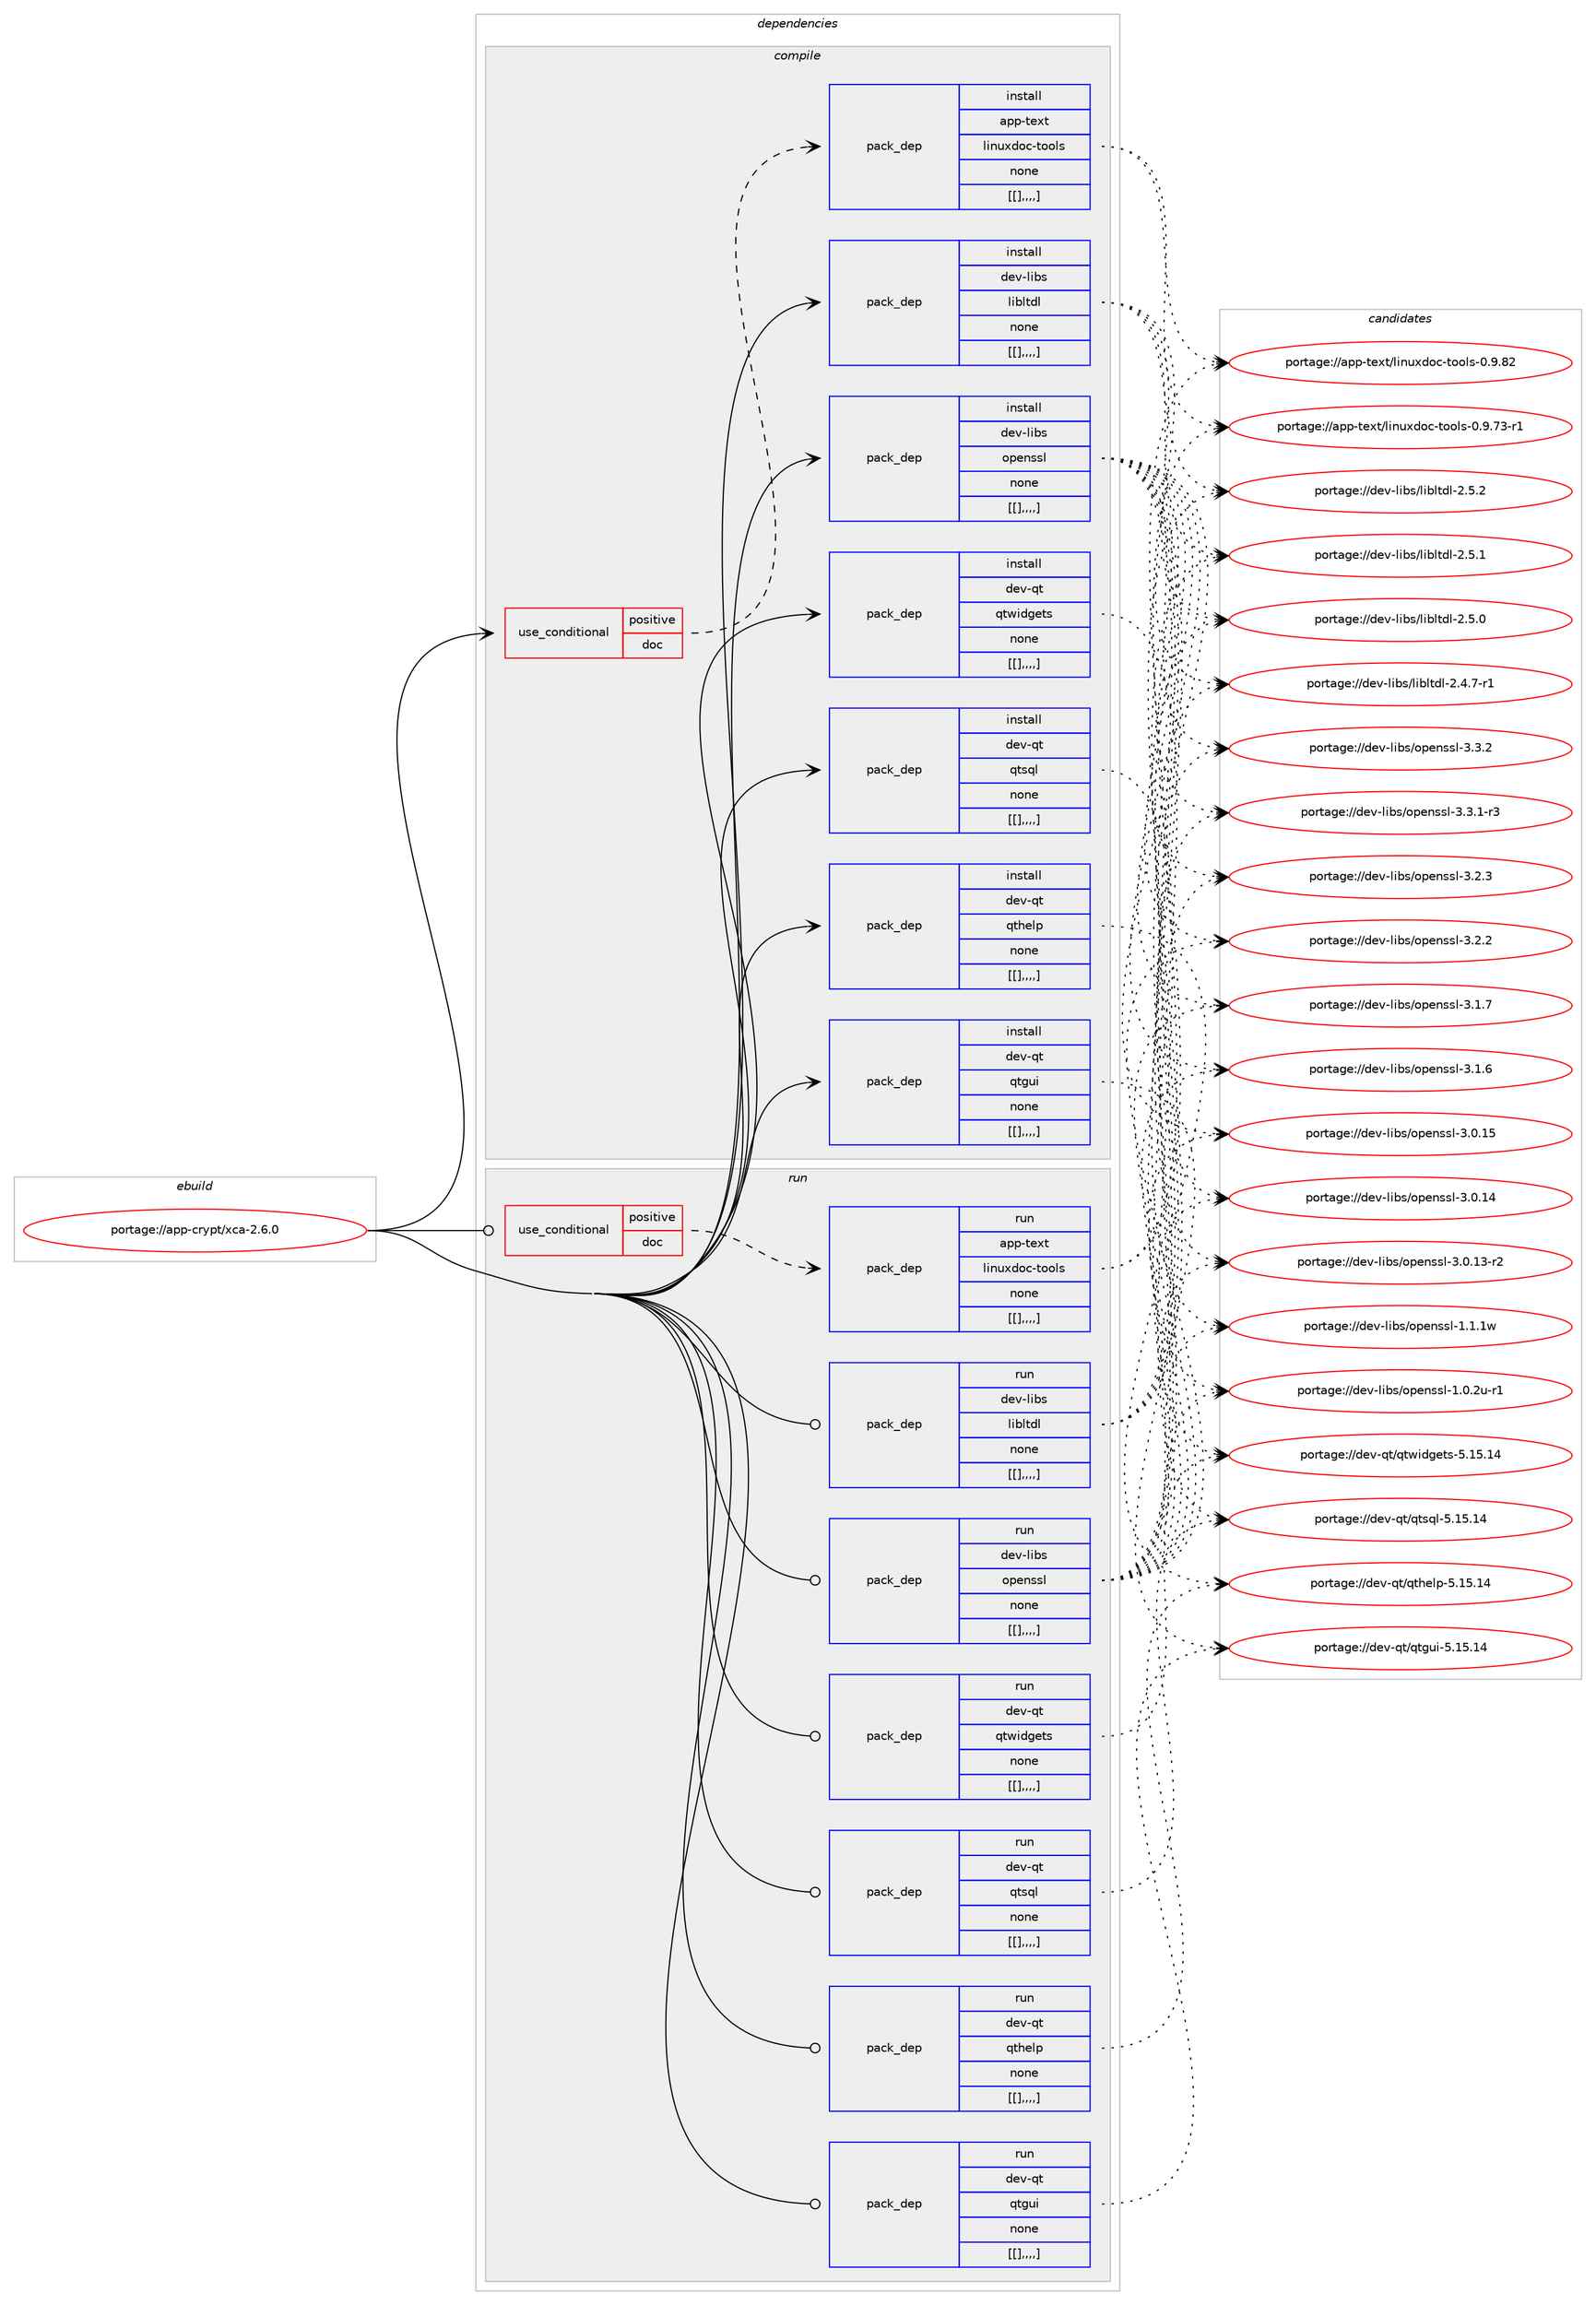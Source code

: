 digraph prolog {

# *************
# Graph options
# *************

newrank=true;
concentrate=true;
compound=true;
graph [rankdir=LR,fontname=Helvetica,fontsize=10,ranksep=1.5];#, ranksep=2.5, nodesep=0.2];
edge  [arrowhead=vee];
node  [fontname=Helvetica,fontsize=10];

# **********
# The ebuild
# **********

subgraph cluster_leftcol {
color=gray;
label=<<i>ebuild</i>>;
id [label="portage://app-crypt/xca-2.6.0", color=red, width=4, href="../app-crypt/xca-2.6.0.svg"];
}

# ****************
# The dependencies
# ****************

subgraph cluster_midcol {
color=gray;
label=<<i>dependencies</i>>;
subgraph cluster_compile {
fillcolor="#eeeeee";
style=filled;
label=<<i>compile</i>>;
subgraph cond4068 {
dependency15143 [label=<<TABLE BORDER="0" CELLBORDER="1" CELLSPACING="0" CELLPADDING="4"><TR><TD ROWSPAN="3" CELLPADDING="10">use_conditional</TD></TR><TR><TD>positive</TD></TR><TR><TD>doc</TD></TR></TABLE>>, shape=none, color=red];
subgraph pack10991 {
dependency15144 [label=<<TABLE BORDER="0" CELLBORDER="1" CELLSPACING="0" CELLPADDING="4" WIDTH="220"><TR><TD ROWSPAN="6" CELLPADDING="30">pack_dep</TD></TR><TR><TD WIDTH="110">install</TD></TR><TR><TD>app-text</TD></TR><TR><TD>linuxdoc-tools</TD></TR><TR><TD>none</TD></TR><TR><TD>[[],,,,]</TD></TR></TABLE>>, shape=none, color=blue];
}
dependency15143:e -> dependency15144:w [weight=20,style="dashed",arrowhead="vee"];
}
id:e -> dependency15143:w [weight=20,style="solid",arrowhead="vee"];
subgraph pack10992 {
dependency15145 [label=<<TABLE BORDER="0" CELLBORDER="1" CELLSPACING="0" CELLPADDING="4" WIDTH="220"><TR><TD ROWSPAN="6" CELLPADDING="30">pack_dep</TD></TR><TR><TD WIDTH="110">install</TD></TR><TR><TD>dev-libs</TD></TR><TR><TD>libltdl</TD></TR><TR><TD>none</TD></TR><TR><TD>[[],,,,]</TD></TR></TABLE>>, shape=none, color=blue];
}
id:e -> dependency15145:w [weight=20,style="solid",arrowhead="vee"];
subgraph pack10993 {
dependency15146 [label=<<TABLE BORDER="0" CELLBORDER="1" CELLSPACING="0" CELLPADDING="4" WIDTH="220"><TR><TD ROWSPAN="6" CELLPADDING="30">pack_dep</TD></TR><TR><TD WIDTH="110">install</TD></TR><TR><TD>dev-libs</TD></TR><TR><TD>openssl</TD></TR><TR><TD>none</TD></TR><TR><TD>[[],,,,]</TD></TR></TABLE>>, shape=none, color=blue];
}
id:e -> dependency15146:w [weight=20,style="solid",arrowhead="vee"];
subgraph pack10994 {
dependency15147 [label=<<TABLE BORDER="0" CELLBORDER="1" CELLSPACING="0" CELLPADDING="4" WIDTH="220"><TR><TD ROWSPAN="6" CELLPADDING="30">pack_dep</TD></TR><TR><TD WIDTH="110">install</TD></TR><TR><TD>dev-qt</TD></TR><TR><TD>qtgui</TD></TR><TR><TD>none</TD></TR><TR><TD>[[],,,,]</TD></TR></TABLE>>, shape=none, color=blue];
}
id:e -> dependency15147:w [weight=20,style="solid",arrowhead="vee"];
subgraph pack10995 {
dependency15148 [label=<<TABLE BORDER="0" CELLBORDER="1" CELLSPACING="0" CELLPADDING="4" WIDTH="220"><TR><TD ROWSPAN="6" CELLPADDING="30">pack_dep</TD></TR><TR><TD WIDTH="110">install</TD></TR><TR><TD>dev-qt</TD></TR><TR><TD>qthelp</TD></TR><TR><TD>none</TD></TR><TR><TD>[[],,,,]</TD></TR></TABLE>>, shape=none, color=blue];
}
id:e -> dependency15148:w [weight=20,style="solid",arrowhead="vee"];
subgraph pack10996 {
dependency15149 [label=<<TABLE BORDER="0" CELLBORDER="1" CELLSPACING="0" CELLPADDING="4" WIDTH="220"><TR><TD ROWSPAN="6" CELLPADDING="30">pack_dep</TD></TR><TR><TD WIDTH="110">install</TD></TR><TR><TD>dev-qt</TD></TR><TR><TD>qtsql</TD></TR><TR><TD>none</TD></TR><TR><TD>[[],,,,]</TD></TR></TABLE>>, shape=none, color=blue];
}
id:e -> dependency15149:w [weight=20,style="solid",arrowhead="vee"];
subgraph pack10997 {
dependency15150 [label=<<TABLE BORDER="0" CELLBORDER="1" CELLSPACING="0" CELLPADDING="4" WIDTH="220"><TR><TD ROWSPAN="6" CELLPADDING="30">pack_dep</TD></TR><TR><TD WIDTH="110">install</TD></TR><TR><TD>dev-qt</TD></TR><TR><TD>qtwidgets</TD></TR><TR><TD>none</TD></TR><TR><TD>[[],,,,]</TD></TR></TABLE>>, shape=none, color=blue];
}
id:e -> dependency15150:w [weight=20,style="solid",arrowhead="vee"];
}
subgraph cluster_compileandrun {
fillcolor="#eeeeee";
style=filled;
label=<<i>compile and run</i>>;
}
subgraph cluster_run {
fillcolor="#eeeeee";
style=filled;
label=<<i>run</i>>;
subgraph cond4069 {
dependency15151 [label=<<TABLE BORDER="0" CELLBORDER="1" CELLSPACING="0" CELLPADDING="4"><TR><TD ROWSPAN="3" CELLPADDING="10">use_conditional</TD></TR><TR><TD>positive</TD></TR><TR><TD>doc</TD></TR></TABLE>>, shape=none, color=red];
subgraph pack10998 {
dependency15152 [label=<<TABLE BORDER="0" CELLBORDER="1" CELLSPACING="0" CELLPADDING="4" WIDTH="220"><TR><TD ROWSPAN="6" CELLPADDING="30">pack_dep</TD></TR><TR><TD WIDTH="110">run</TD></TR><TR><TD>app-text</TD></TR><TR><TD>linuxdoc-tools</TD></TR><TR><TD>none</TD></TR><TR><TD>[[],,,,]</TD></TR></TABLE>>, shape=none, color=blue];
}
dependency15151:e -> dependency15152:w [weight=20,style="dashed",arrowhead="vee"];
}
id:e -> dependency15151:w [weight=20,style="solid",arrowhead="odot"];
subgraph pack10999 {
dependency15153 [label=<<TABLE BORDER="0" CELLBORDER="1" CELLSPACING="0" CELLPADDING="4" WIDTH="220"><TR><TD ROWSPAN="6" CELLPADDING="30">pack_dep</TD></TR><TR><TD WIDTH="110">run</TD></TR><TR><TD>dev-libs</TD></TR><TR><TD>libltdl</TD></TR><TR><TD>none</TD></TR><TR><TD>[[],,,,]</TD></TR></TABLE>>, shape=none, color=blue];
}
id:e -> dependency15153:w [weight=20,style="solid",arrowhead="odot"];
subgraph pack11000 {
dependency15154 [label=<<TABLE BORDER="0" CELLBORDER="1" CELLSPACING="0" CELLPADDING="4" WIDTH="220"><TR><TD ROWSPAN="6" CELLPADDING="30">pack_dep</TD></TR><TR><TD WIDTH="110">run</TD></TR><TR><TD>dev-libs</TD></TR><TR><TD>openssl</TD></TR><TR><TD>none</TD></TR><TR><TD>[[],,,,]</TD></TR></TABLE>>, shape=none, color=blue];
}
id:e -> dependency15154:w [weight=20,style="solid",arrowhead="odot"];
subgraph pack11001 {
dependency15155 [label=<<TABLE BORDER="0" CELLBORDER="1" CELLSPACING="0" CELLPADDING="4" WIDTH="220"><TR><TD ROWSPAN="6" CELLPADDING="30">pack_dep</TD></TR><TR><TD WIDTH="110">run</TD></TR><TR><TD>dev-qt</TD></TR><TR><TD>qtgui</TD></TR><TR><TD>none</TD></TR><TR><TD>[[],,,,]</TD></TR></TABLE>>, shape=none, color=blue];
}
id:e -> dependency15155:w [weight=20,style="solid",arrowhead="odot"];
subgraph pack11002 {
dependency15156 [label=<<TABLE BORDER="0" CELLBORDER="1" CELLSPACING="0" CELLPADDING="4" WIDTH="220"><TR><TD ROWSPAN="6" CELLPADDING="30">pack_dep</TD></TR><TR><TD WIDTH="110">run</TD></TR><TR><TD>dev-qt</TD></TR><TR><TD>qthelp</TD></TR><TR><TD>none</TD></TR><TR><TD>[[],,,,]</TD></TR></TABLE>>, shape=none, color=blue];
}
id:e -> dependency15156:w [weight=20,style="solid",arrowhead="odot"];
subgraph pack11003 {
dependency15157 [label=<<TABLE BORDER="0" CELLBORDER="1" CELLSPACING="0" CELLPADDING="4" WIDTH="220"><TR><TD ROWSPAN="6" CELLPADDING="30">pack_dep</TD></TR><TR><TD WIDTH="110">run</TD></TR><TR><TD>dev-qt</TD></TR><TR><TD>qtsql</TD></TR><TR><TD>none</TD></TR><TR><TD>[[],,,,]</TD></TR></TABLE>>, shape=none, color=blue];
}
id:e -> dependency15157:w [weight=20,style="solid",arrowhead="odot"];
subgraph pack11004 {
dependency15158 [label=<<TABLE BORDER="0" CELLBORDER="1" CELLSPACING="0" CELLPADDING="4" WIDTH="220"><TR><TD ROWSPAN="6" CELLPADDING="30">pack_dep</TD></TR><TR><TD WIDTH="110">run</TD></TR><TR><TD>dev-qt</TD></TR><TR><TD>qtwidgets</TD></TR><TR><TD>none</TD></TR><TR><TD>[[],,,,]</TD></TR></TABLE>>, shape=none, color=blue];
}
id:e -> dependency15158:w [weight=20,style="solid",arrowhead="odot"];
}
}

# **************
# The candidates
# **************

subgraph cluster_choices {
rank=same;
color=gray;
label=<<i>candidates</i>>;

subgraph choice10991 {
color=black;
nodesep=1;
choice971121124511610112011647108105110117120100111994511611111110811545484657465650 [label="portage://app-text/linuxdoc-tools-0.9.82", color=red, width=4,href="../app-text/linuxdoc-tools-0.9.82.svg"];
choice9711211245116101120116471081051101171201001119945116111111108115454846574655514511449 [label="portage://app-text/linuxdoc-tools-0.9.73-r1", color=red, width=4,href="../app-text/linuxdoc-tools-0.9.73-r1.svg"];
dependency15144:e -> choice971121124511610112011647108105110117120100111994511611111110811545484657465650:w [style=dotted,weight="100"];
dependency15144:e -> choice9711211245116101120116471081051101171201001119945116111111108115454846574655514511449:w [style=dotted,weight="100"];
}
subgraph choice10992 {
color=black;
nodesep=1;
choice10010111845108105981154710810598108116100108455046534650 [label="portage://dev-libs/libltdl-2.5.2", color=red, width=4,href="../dev-libs/libltdl-2.5.2.svg"];
choice10010111845108105981154710810598108116100108455046534649 [label="portage://dev-libs/libltdl-2.5.1", color=red, width=4,href="../dev-libs/libltdl-2.5.1.svg"];
choice10010111845108105981154710810598108116100108455046534648 [label="portage://dev-libs/libltdl-2.5.0", color=red, width=4,href="../dev-libs/libltdl-2.5.0.svg"];
choice100101118451081059811547108105981081161001084550465246554511449 [label="portage://dev-libs/libltdl-2.4.7-r1", color=red, width=4,href="../dev-libs/libltdl-2.4.7-r1.svg"];
dependency15145:e -> choice10010111845108105981154710810598108116100108455046534650:w [style=dotted,weight="100"];
dependency15145:e -> choice10010111845108105981154710810598108116100108455046534649:w [style=dotted,weight="100"];
dependency15145:e -> choice10010111845108105981154710810598108116100108455046534648:w [style=dotted,weight="100"];
dependency15145:e -> choice100101118451081059811547108105981081161001084550465246554511449:w [style=dotted,weight="100"];
}
subgraph choice10993 {
color=black;
nodesep=1;
choice100101118451081059811547111112101110115115108455146514650 [label="portage://dev-libs/openssl-3.3.2", color=red, width=4,href="../dev-libs/openssl-3.3.2.svg"];
choice1001011184510810598115471111121011101151151084551465146494511451 [label="portage://dev-libs/openssl-3.3.1-r3", color=red, width=4,href="../dev-libs/openssl-3.3.1-r3.svg"];
choice100101118451081059811547111112101110115115108455146504651 [label="portage://dev-libs/openssl-3.2.3", color=red, width=4,href="../dev-libs/openssl-3.2.3.svg"];
choice100101118451081059811547111112101110115115108455146504650 [label="portage://dev-libs/openssl-3.2.2", color=red, width=4,href="../dev-libs/openssl-3.2.2.svg"];
choice100101118451081059811547111112101110115115108455146494655 [label="portage://dev-libs/openssl-3.1.7", color=red, width=4,href="../dev-libs/openssl-3.1.7.svg"];
choice100101118451081059811547111112101110115115108455146494654 [label="portage://dev-libs/openssl-3.1.6", color=red, width=4,href="../dev-libs/openssl-3.1.6.svg"];
choice10010111845108105981154711111210111011511510845514648464953 [label="portage://dev-libs/openssl-3.0.15", color=red, width=4,href="../dev-libs/openssl-3.0.15.svg"];
choice10010111845108105981154711111210111011511510845514648464952 [label="portage://dev-libs/openssl-3.0.14", color=red, width=4,href="../dev-libs/openssl-3.0.14.svg"];
choice100101118451081059811547111112101110115115108455146484649514511450 [label="portage://dev-libs/openssl-3.0.13-r2", color=red, width=4,href="../dev-libs/openssl-3.0.13-r2.svg"];
choice100101118451081059811547111112101110115115108454946494649119 [label="portage://dev-libs/openssl-1.1.1w", color=red, width=4,href="../dev-libs/openssl-1.1.1w.svg"];
choice1001011184510810598115471111121011101151151084549464846501174511449 [label="portage://dev-libs/openssl-1.0.2u-r1", color=red, width=4,href="../dev-libs/openssl-1.0.2u-r1.svg"];
dependency15146:e -> choice100101118451081059811547111112101110115115108455146514650:w [style=dotted,weight="100"];
dependency15146:e -> choice1001011184510810598115471111121011101151151084551465146494511451:w [style=dotted,weight="100"];
dependency15146:e -> choice100101118451081059811547111112101110115115108455146504651:w [style=dotted,weight="100"];
dependency15146:e -> choice100101118451081059811547111112101110115115108455146504650:w [style=dotted,weight="100"];
dependency15146:e -> choice100101118451081059811547111112101110115115108455146494655:w [style=dotted,weight="100"];
dependency15146:e -> choice100101118451081059811547111112101110115115108455146494654:w [style=dotted,weight="100"];
dependency15146:e -> choice10010111845108105981154711111210111011511510845514648464953:w [style=dotted,weight="100"];
dependency15146:e -> choice10010111845108105981154711111210111011511510845514648464952:w [style=dotted,weight="100"];
dependency15146:e -> choice100101118451081059811547111112101110115115108455146484649514511450:w [style=dotted,weight="100"];
dependency15146:e -> choice100101118451081059811547111112101110115115108454946494649119:w [style=dotted,weight="100"];
dependency15146:e -> choice1001011184510810598115471111121011101151151084549464846501174511449:w [style=dotted,weight="100"];
}
subgraph choice10994 {
color=black;
nodesep=1;
choice10010111845113116471131161031171054553464953464952 [label="portage://dev-qt/qtgui-5.15.14", color=red, width=4,href="../dev-qt/qtgui-5.15.14.svg"];
dependency15147:e -> choice10010111845113116471131161031171054553464953464952:w [style=dotted,weight="100"];
}
subgraph choice10995 {
color=black;
nodesep=1;
choice10010111845113116471131161041011081124553464953464952 [label="portage://dev-qt/qthelp-5.15.14", color=red, width=4,href="../dev-qt/qthelp-5.15.14.svg"];
dependency15148:e -> choice10010111845113116471131161041011081124553464953464952:w [style=dotted,weight="100"];
}
subgraph choice10996 {
color=black;
nodesep=1;
choice10010111845113116471131161151131084553464953464952 [label="portage://dev-qt/qtsql-5.15.14", color=red, width=4,href="../dev-qt/qtsql-5.15.14.svg"];
dependency15149:e -> choice10010111845113116471131161151131084553464953464952:w [style=dotted,weight="100"];
}
subgraph choice10997 {
color=black;
nodesep=1;
choice10010111845113116471131161191051001031011161154553464953464952 [label="portage://dev-qt/qtwidgets-5.15.14", color=red, width=4,href="../dev-qt/qtwidgets-5.15.14.svg"];
dependency15150:e -> choice10010111845113116471131161191051001031011161154553464953464952:w [style=dotted,weight="100"];
}
subgraph choice10998 {
color=black;
nodesep=1;
choice971121124511610112011647108105110117120100111994511611111110811545484657465650 [label="portage://app-text/linuxdoc-tools-0.9.82", color=red, width=4,href="../app-text/linuxdoc-tools-0.9.82.svg"];
choice9711211245116101120116471081051101171201001119945116111111108115454846574655514511449 [label="portage://app-text/linuxdoc-tools-0.9.73-r1", color=red, width=4,href="../app-text/linuxdoc-tools-0.9.73-r1.svg"];
dependency15152:e -> choice971121124511610112011647108105110117120100111994511611111110811545484657465650:w [style=dotted,weight="100"];
dependency15152:e -> choice9711211245116101120116471081051101171201001119945116111111108115454846574655514511449:w [style=dotted,weight="100"];
}
subgraph choice10999 {
color=black;
nodesep=1;
choice10010111845108105981154710810598108116100108455046534650 [label="portage://dev-libs/libltdl-2.5.2", color=red, width=4,href="../dev-libs/libltdl-2.5.2.svg"];
choice10010111845108105981154710810598108116100108455046534649 [label="portage://dev-libs/libltdl-2.5.1", color=red, width=4,href="../dev-libs/libltdl-2.5.1.svg"];
choice10010111845108105981154710810598108116100108455046534648 [label="portage://dev-libs/libltdl-2.5.0", color=red, width=4,href="../dev-libs/libltdl-2.5.0.svg"];
choice100101118451081059811547108105981081161001084550465246554511449 [label="portage://dev-libs/libltdl-2.4.7-r1", color=red, width=4,href="../dev-libs/libltdl-2.4.7-r1.svg"];
dependency15153:e -> choice10010111845108105981154710810598108116100108455046534650:w [style=dotted,weight="100"];
dependency15153:e -> choice10010111845108105981154710810598108116100108455046534649:w [style=dotted,weight="100"];
dependency15153:e -> choice10010111845108105981154710810598108116100108455046534648:w [style=dotted,weight="100"];
dependency15153:e -> choice100101118451081059811547108105981081161001084550465246554511449:w [style=dotted,weight="100"];
}
subgraph choice11000 {
color=black;
nodesep=1;
choice100101118451081059811547111112101110115115108455146514650 [label="portage://dev-libs/openssl-3.3.2", color=red, width=4,href="../dev-libs/openssl-3.3.2.svg"];
choice1001011184510810598115471111121011101151151084551465146494511451 [label="portage://dev-libs/openssl-3.3.1-r3", color=red, width=4,href="../dev-libs/openssl-3.3.1-r3.svg"];
choice100101118451081059811547111112101110115115108455146504651 [label="portage://dev-libs/openssl-3.2.3", color=red, width=4,href="../dev-libs/openssl-3.2.3.svg"];
choice100101118451081059811547111112101110115115108455146504650 [label="portage://dev-libs/openssl-3.2.2", color=red, width=4,href="../dev-libs/openssl-3.2.2.svg"];
choice100101118451081059811547111112101110115115108455146494655 [label="portage://dev-libs/openssl-3.1.7", color=red, width=4,href="../dev-libs/openssl-3.1.7.svg"];
choice100101118451081059811547111112101110115115108455146494654 [label="portage://dev-libs/openssl-3.1.6", color=red, width=4,href="../dev-libs/openssl-3.1.6.svg"];
choice10010111845108105981154711111210111011511510845514648464953 [label="portage://dev-libs/openssl-3.0.15", color=red, width=4,href="../dev-libs/openssl-3.0.15.svg"];
choice10010111845108105981154711111210111011511510845514648464952 [label="portage://dev-libs/openssl-3.0.14", color=red, width=4,href="../dev-libs/openssl-3.0.14.svg"];
choice100101118451081059811547111112101110115115108455146484649514511450 [label="portage://dev-libs/openssl-3.0.13-r2", color=red, width=4,href="../dev-libs/openssl-3.0.13-r2.svg"];
choice100101118451081059811547111112101110115115108454946494649119 [label="portage://dev-libs/openssl-1.1.1w", color=red, width=4,href="../dev-libs/openssl-1.1.1w.svg"];
choice1001011184510810598115471111121011101151151084549464846501174511449 [label="portage://dev-libs/openssl-1.0.2u-r1", color=red, width=4,href="../dev-libs/openssl-1.0.2u-r1.svg"];
dependency15154:e -> choice100101118451081059811547111112101110115115108455146514650:w [style=dotted,weight="100"];
dependency15154:e -> choice1001011184510810598115471111121011101151151084551465146494511451:w [style=dotted,weight="100"];
dependency15154:e -> choice100101118451081059811547111112101110115115108455146504651:w [style=dotted,weight="100"];
dependency15154:e -> choice100101118451081059811547111112101110115115108455146504650:w [style=dotted,weight="100"];
dependency15154:e -> choice100101118451081059811547111112101110115115108455146494655:w [style=dotted,weight="100"];
dependency15154:e -> choice100101118451081059811547111112101110115115108455146494654:w [style=dotted,weight="100"];
dependency15154:e -> choice10010111845108105981154711111210111011511510845514648464953:w [style=dotted,weight="100"];
dependency15154:e -> choice10010111845108105981154711111210111011511510845514648464952:w [style=dotted,weight="100"];
dependency15154:e -> choice100101118451081059811547111112101110115115108455146484649514511450:w [style=dotted,weight="100"];
dependency15154:e -> choice100101118451081059811547111112101110115115108454946494649119:w [style=dotted,weight="100"];
dependency15154:e -> choice1001011184510810598115471111121011101151151084549464846501174511449:w [style=dotted,weight="100"];
}
subgraph choice11001 {
color=black;
nodesep=1;
choice10010111845113116471131161031171054553464953464952 [label="portage://dev-qt/qtgui-5.15.14", color=red, width=4,href="../dev-qt/qtgui-5.15.14.svg"];
dependency15155:e -> choice10010111845113116471131161031171054553464953464952:w [style=dotted,weight="100"];
}
subgraph choice11002 {
color=black;
nodesep=1;
choice10010111845113116471131161041011081124553464953464952 [label="portage://dev-qt/qthelp-5.15.14", color=red, width=4,href="../dev-qt/qthelp-5.15.14.svg"];
dependency15156:e -> choice10010111845113116471131161041011081124553464953464952:w [style=dotted,weight="100"];
}
subgraph choice11003 {
color=black;
nodesep=1;
choice10010111845113116471131161151131084553464953464952 [label="portage://dev-qt/qtsql-5.15.14", color=red, width=4,href="../dev-qt/qtsql-5.15.14.svg"];
dependency15157:e -> choice10010111845113116471131161151131084553464953464952:w [style=dotted,weight="100"];
}
subgraph choice11004 {
color=black;
nodesep=1;
choice10010111845113116471131161191051001031011161154553464953464952 [label="portage://dev-qt/qtwidgets-5.15.14", color=red, width=4,href="../dev-qt/qtwidgets-5.15.14.svg"];
dependency15158:e -> choice10010111845113116471131161191051001031011161154553464953464952:w [style=dotted,weight="100"];
}
}

}
